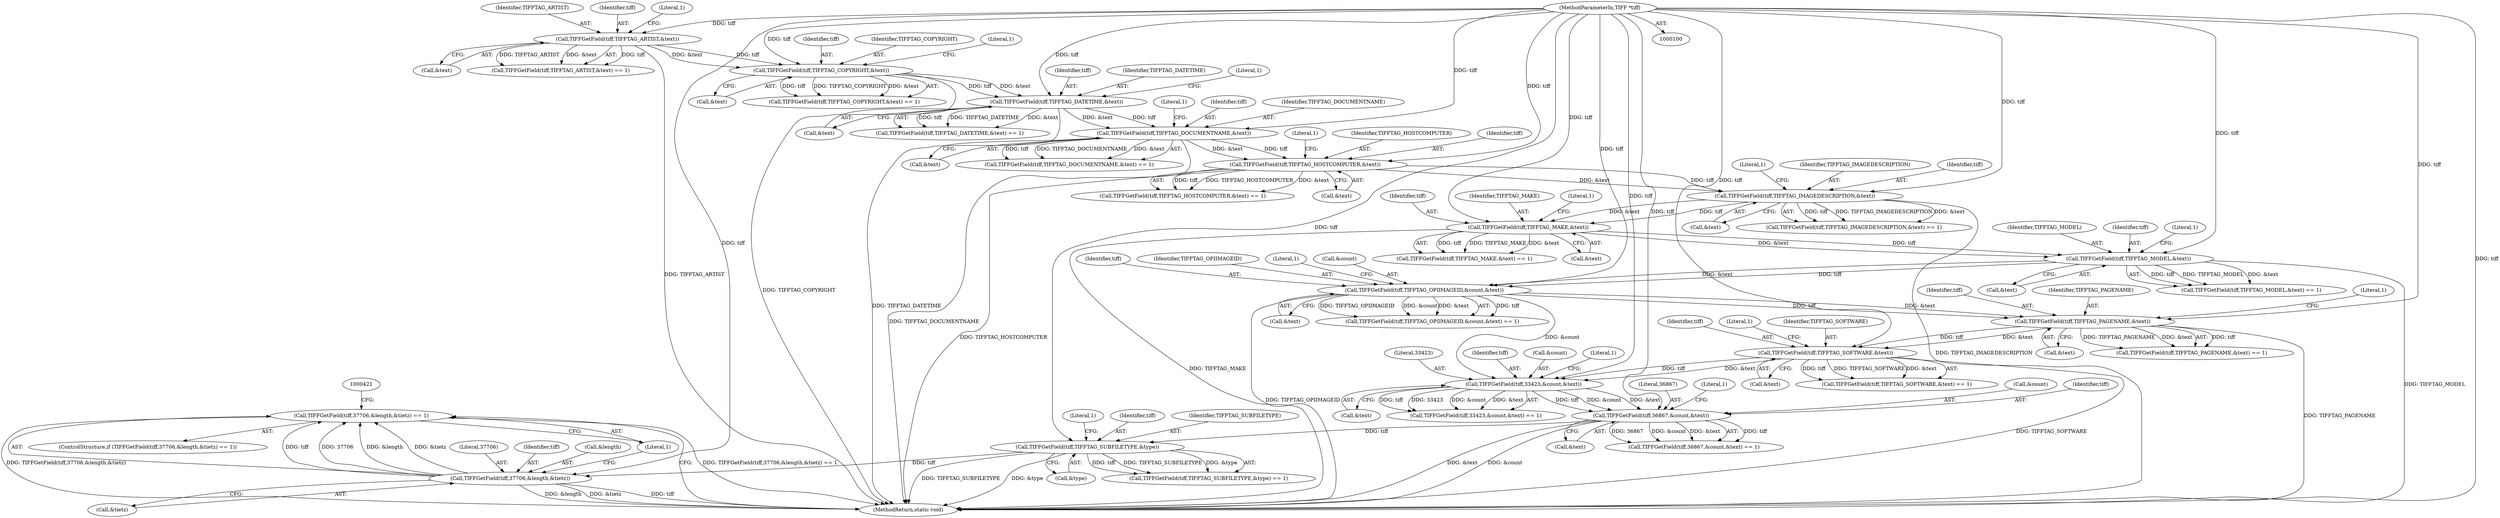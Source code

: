 digraph "1_ImageMagick_b61d35eaccc0a7ddeff8a1c3abfcd0a43ccf210b_0@del" {
"1000410" [label="(Call,TIFFGetField(tiff,37706,&length,&tietz) == 1)"];
"1000411" [label="(Call,TIFFGetField(tiff,37706,&length,&tietz))"];
"1000368" [label="(Call,TIFFGetField(tiff,TIFFTAG_SUBFILETYPE,&type))"];
"1000333" [label="(Call,TIFFGetField(tiff,36867,&count,&text))"];
"1000298" [label="(Call,TIFFGetField(tiff,33423,&count,&text))"];
"1000283" [label="(Call,TIFFGetField(tiff,TIFFTAG_SOFTWARE,&text))"];
"1000268" [label="(Call,TIFFGetField(tiff,TIFFTAG_PAGENAME,&text))"];
"1000233" [label="(Call,TIFFGetField(tiff,TIFFTAG_OPIIMAGEID,&count,&text))"];
"1000218" [label="(Call,TIFFGetField(tiff,TIFFTAG_MODEL,&text))"];
"1000203" [label="(Call,TIFFGetField(tiff,TIFFTAG_MAKE,&text))"];
"1000188" [label="(Call,TIFFGetField(tiff,TIFFTAG_IMAGEDESCRIPTION,&text))"];
"1000173" [label="(Call,TIFFGetField(tiff,TIFFTAG_HOSTCOMPUTER,&text))"];
"1000158" [label="(Call,TIFFGetField(tiff,TIFFTAG_DOCUMENTNAME,&text))"];
"1000143" [label="(Call,TIFFGetField(tiff,TIFFTAG_DATETIME,&text))"];
"1000128" [label="(Call,TIFFGetField(tiff,TIFFTAG_COPYRIGHT,&text))"];
"1000113" [label="(Call,TIFFGetField(tiff,TIFFTAG_ARTIST,&text))"];
"1000101" [label="(MethodParameterIn,TIFF *tiff)"];
"1000145" [label="(Identifier,TIFFTAG_DATETIME)"];
"1000193" [label="(Literal,1)"];
"1000284" [label="(Identifier,tiff)"];
"1000205" [label="(Identifier,TIFFTAG_MAKE)"];
"1000418" [label="(Literal,1)"];
"1000335" [label="(Literal,36867)"];
"1000340" [label="(Literal,1)"];
"1000299" [label="(Identifier,tiff)"];
"1000240" [label="(Literal,1)"];
"1000188" [label="(Call,TIFFGetField(tiff,TIFFTAG_IMAGEDESCRIPTION,&text))"];
"1000367" [label="(Call,TIFFGetField(tiff,TIFFTAG_SUBFILETYPE,&type) == 1)"];
"1000410" [label="(Call,TIFFGetField(tiff,37706,&length,&tietz) == 1)"];
"1000286" [label="(Call,&text)"];
"1000336" [label="(Call,&count)"];
"1000148" [label="(Literal,1)"];
"1000338" [label="(Call,&text)"];
"1000159" [label="(Identifier,tiff)"];
"1000146" [label="(Call,&text)"];
"1000267" [label="(Call,TIFFGetField(tiff,TIFFTAG_PAGENAME,&text) == 1)"];
"1000157" [label="(Call,TIFFGetField(tiff,TIFFTAG_DOCUMENTNAME,&text) == 1)"];
"1000158" [label="(Call,TIFFGetField(tiff,TIFFTAG_DOCUMENTNAME,&text))"];
"1000143" [label="(Call,TIFFGetField(tiff,TIFFTAG_DATETIME,&text))"];
"1000178" [label="(Literal,1)"];
"1000208" [label="(Literal,1)"];
"1000187" [label="(Call,TIFFGetField(tiff,TIFFTAG_IMAGEDESCRIPTION,&text) == 1)"];
"1000101" [label="(MethodParameterIn,TIFF *tiff)"];
"1000131" [label="(Call,&text)"];
"1000112" [label="(Call,TIFFGetField(tiff,TIFFTAG_ARTIST,&text) == 1)"];
"1000332" [label="(Call,TIFFGetField(tiff,36867,&count,&text) == 1)"];
"1000333" [label="(Call,TIFFGetField(tiff,36867,&count,&text))"];
"1000218" [label="(Call,TIFFGetField(tiff,TIFFTAG_MODEL,&text))"];
"1000298" [label="(Call,TIFFGetField(tiff,33423,&count,&text))"];
"1000160" [label="(Identifier,TIFFTAG_DOCUMENTNAME)"];
"1000301" [label="(Call,&count)"];
"1000297" [label="(Call,TIFFGetField(tiff,33423,&count,&text) == 1)"];
"1000334" [label="(Identifier,tiff)"];
"1000232" [label="(Call,TIFFGetField(tiff,TIFFTAG_OPIIMAGEID,&count,&text) == 1)"];
"1000116" [label="(Call,&text)"];
"1000236" [label="(Call,&count)"];
"1000142" [label="(Call,TIFFGetField(tiff,TIFFTAG_DATETIME,&text) == 1)"];
"1000269" [label="(Identifier,tiff)"];
"1000271" [label="(Call,&text)"];
"1000305" [label="(Literal,1)"];
"1000127" [label="(Call,TIFFGetField(tiff,TIFFTAG_COPYRIGHT,&text) == 1)"];
"1000206" [label="(Call,&text)"];
"1000409" [label="(ControlStructure,if (TIFFGetField(tiff,37706,&length,&tietz) == 1))"];
"1000220" [label="(Identifier,TIFFTAG_MODEL)"];
"1000234" [label="(Identifier,tiff)"];
"1000238" [label="(Call,&text)"];
"1000300" [label="(Literal,33423)"];
"1000173" [label="(Call,TIFFGetField(tiff,TIFFTAG_HOSTCOMPUTER,&text))"];
"1000204" [label="(Identifier,tiff)"];
"1000190" [label="(Identifier,TIFFTAG_IMAGEDESCRIPTION)"];
"1000115" [label="(Identifier,TIFFTAG_ARTIST)"];
"1000163" [label="(Literal,1)"];
"1000270" [label="(Identifier,TIFFTAG_PAGENAME)"];
"1000219" [label="(Identifier,tiff)"];
"1000130" [label="(Identifier,TIFFTAG_COPYRIGHT)"];
"1000268" [label="(Call,TIFFGetField(tiff,TIFFTAG_PAGENAME,&text))"];
"1000202" [label="(Call,TIFFGetField(tiff,TIFFTAG_MAKE,&text) == 1)"];
"1000223" [label="(Literal,1)"];
"1000191" [label="(Call,&text)"];
"1000288" [label="(Literal,1)"];
"1000175" [label="(Identifier,TIFFTAG_HOSTCOMPUTER)"];
"1000114" [label="(Identifier,tiff)"];
"1000303" [label="(Call,&text)"];
"1000413" [label="(Literal,37706)"];
"1000368" [label="(Call,TIFFGetField(tiff,TIFFTAG_SUBFILETYPE,&type))"];
"1000217" [label="(Call,TIFFGetField(tiff,TIFFTAG_MODEL,&text) == 1)"];
"1000412" [label="(Identifier,tiff)"];
"1000133" [label="(Literal,1)"];
"1000118" [label="(Literal,1)"];
"1000414" [label="(Call,&length)"];
"1000282" [label="(Call,TIFFGetField(tiff,TIFFTAG_SOFTWARE,&text) == 1)"];
"1000113" [label="(Call,TIFFGetField(tiff,TIFFTAG_ARTIST,&text))"];
"1000174" [label="(Identifier,tiff)"];
"1000233" [label="(Call,TIFFGetField(tiff,TIFFTAG_OPIIMAGEID,&count,&text))"];
"1000369" [label="(Identifier,tiff)"];
"1000176" [label="(Call,&text)"];
"1000235" [label="(Identifier,TIFFTAG_OPIIMAGEID)"];
"1000273" [label="(Literal,1)"];
"1000128" [label="(Call,TIFFGetField(tiff,TIFFTAG_COPYRIGHT,&text))"];
"1000129" [label="(Identifier,tiff)"];
"1000416" [label="(Call,&tietz)"];
"1000436" [label="(MethodReturn,static void)"];
"1000283" [label="(Call,TIFFGetField(tiff,TIFFTAG_SOFTWARE,&text))"];
"1000172" [label="(Call,TIFFGetField(tiff,TIFFTAG_HOSTCOMPUTER,&text) == 1)"];
"1000189" [label="(Identifier,tiff)"];
"1000144" [label="(Identifier,tiff)"];
"1000370" [label="(Identifier,TIFFTAG_SUBFILETYPE)"];
"1000161" [label="(Call,&text)"];
"1000373" [label="(Literal,1)"];
"1000203" [label="(Call,TIFFGetField(tiff,TIFFTAG_MAKE,&text))"];
"1000285" [label="(Identifier,TIFFTAG_SOFTWARE)"];
"1000371" [label="(Call,&type)"];
"1000411" [label="(Call,TIFFGetField(tiff,37706,&length,&tietz))"];
"1000221" [label="(Call,&text)"];
"1000410" -> "1000409"  [label="AST: "];
"1000410" -> "1000418"  [label="CFG: "];
"1000411" -> "1000410"  [label="AST: "];
"1000418" -> "1000410"  [label="AST: "];
"1000421" -> "1000410"  [label="CFG: "];
"1000436" -> "1000410"  [label="CFG: "];
"1000410" -> "1000436"  [label="DDG: TIFFGetField(tiff,37706,&length,&tietz)"];
"1000410" -> "1000436"  [label="DDG: TIFFGetField(tiff,37706,&length,&tietz) == 1"];
"1000411" -> "1000410"  [label="DDG: tiff"];
"1000411" -> "1000410"  [label="DDG: 37706"];
"1000411" -> "1000410"  [label="DDG: &length"];
"1000411" -> "1000410"  [label="DDG: &tietz"];
"1000411" -> "1000416"  [label="CFG: "];
"1000412" -> "1000411"  [label="AST: "];
"1000413" -> "1000411"  [label="AST: "];
"1000414" -> "1000411"  [label="AST: "];
"1000416" -> "1000411"  [label="AST: "];
"1000418" -> "1000411"  [label="CFG: "];
"1000411" -> "1000436"  [label="DDG: tiff"];
"1000411" -> "1000436"  [label="DDG: &length"];
"1000411" -> "1000436"  [label="DDG: &tietz"];
"1000368" -> "1000411"  [label="DDG: tiff"];
"1000101" -> "1000411"  [label="DDG: tiff"];
"1000368" -> "1000367"  [label="AST: "];
"1000368" -> "1000371"  [label="CFG: "];
"1000369" -> "1000368"  [label="AST: "];
"1000370" -> "1000368"  [label="AST: "];
"1000371" -> "1000368"  [label="AST: "];
"1000373" -> "1000368"  [label="CFG: "];
"1000368" -> "1000436"  [label="DDG: TIFFTAG_SUBFILETYPE"];
"1000368" -> "1000436"  [label="DDG: &type"];
"1000368" -> "1000367"  [label="DDG: tiff"];
"1000368" -> "1000367"  [label="DDG: TIFFTAG_SUBFILETYPE"];
"1000368" -> "1000367"  [label="DDG: &type"];
"1000333" -> "1000368"  [label="DDG: tiff"];
"1000101" -> "1000368"  [label="DDG: tiff"];
"1000333" -> "1000332"  [label="AST: "];
"1000333" -> "1000338"  [label="CFG: "];
"1000334" -> "1000333"  [label="AST: "];
"1000335" -> "1000333"  [label="AST: "];
"1000336" -> "1000333"  [label="AST: "];
"1000338" -> "1000333"  [label="AST: "];
"1000340" -> "1000333"  [label="CFG: "];
"1000333" -> "1000436"  [label="DDG: &count"];
"1000333" -> "1000436"  [label="DDG: &text"];
"1000333" -> "1000332"  [label="DDG: tiff"];
"1000333" -> "1000332"  [label="DDG: 36867"];
"1000333" -> "1000332"  [label="DDG: &count"];
"1000333" -> "1000332"  [label="DDG: &text"];
"1000298" -> "1000333"  [label="DDG: tiff"];
"1000298" -> "1000333"  [label="DDG: &count"];
"1000298" -> "1000333"  [label="DDG: &text"];
"1000101" -> "1000333"  [label="DDG: tiff"];
"1000298" -> "1000297"  [label="AST: "];
"1000298" -> "1000303"  [label="CFG: "];
"1000299" -> "1000298"  [label="AST: "];
"1000300" -> "1000298"  [label="AST: "];
"1000301" -> "1000298"  [label="AST: "];
"1000303" -> "1000298"  [label="AST: "];
"1000305" -> "1000298"  [label="CFG: "];
"1000298" -> "1000297"  [label="DDG: tiff"];
"1000298" -> "1000297"  [label="DDG: 33423"];
"1000298" -> "1000297"  [label="DDG: &count"];
"1000298" -> "1000297"  [label="DDG: &text"];
"1000283" -> "1000298"  [label="DDG: tiff"];
"1000283" -> "1000298"  [label="DDG: &text"];
"1000101" -> "1000298"  [label="DDG: tiff"];
"1000233" -> "1000298"  [label="DDG: &count"];
"1000283" -> "1000282"  [label="AST: "];
"1000283" -> "1000286"  [label="CFG: "];
"1000284" -> "1000283"  [label="AST: "];
"1000285" -> "1000283"  [label="AST: "];
"1000286" -> "1000283"  [label="AST: "];
"1000288" -> "1000283"  [label="CFG: "];
"1000283" -> "1000436"  [label="DDG: TIFFTAG_SOFTWARE"];
"1000283" -> "1000282"  [label="DDG: tiff"];
"1000283" -> "1000282"  [label="DDG: TIFFTAG_SOFTWARE"];
"1000283" -> "1000282"  [label="DDG: &text"];
"1000268" -> "1000283"  [label="DDG: tiff"];
"1000268" -> "1000283"  [label="DDG: &text"];
"1000101" -> "1000283"  [label="DDG: tiff"];
"1000268" -> "1000267"  [label="AST: "];
"1000268" -> "1000271"  [label="CFG: "];
"1000269" -> "1000268"  [label="AST: "];
"1000270" -> "1000268"  [label="AST: "];
"1000271" -> "1000268"  [label="AST: "];
"1000273" -> "1000268"  [label="CFG: "];
"1000268" -> "1000436"  [label="DDG: TIFFTAG_PAGENAME"];
"1000268" -> "1000267"  [label="DDG: tiff"];
"1000268" -> "1000267"  [label="DDG: TIFFTAG_PAGENAME"];
"1000268" -> "1000267"  [label="DDG: &text"];
"1000233" -> "1000268"  [label="DDG: tiff"];
"1000233" -> "1000268"  [label="DDG: &text"];
"1000101" -> "1000268"  [label="DDG: tiff"];
"1000233" -> "1000232"  [label="AST: "];
"1000233" -> "1000238"  [label="CFG: "];
"1000234" -> "1000233"  [label="AST: "];
"1000235" -> "1000233"  [label="AST: "];
"1000236" -> "1000233"  [label="AST: "];
"1000238" -> "1000233"  [label="AST: "];
"1000240" -> "1000233"  [label="CFG: "];
"1000233" -> "1000436"  [label="DDG: TIFFTAG_OPIIMAGEID"];
"1000233" -> "1000232"  [label="DDG: tiff"];
"1000233" -> "1000232"  [label="DDG: TIFFTAG_OPIIMAGEID"];
"1000233" -> "1000232"  [label="DDG: &count"];
"1000233" -> "1000232"  [label="DDG: &text"];
"1000218" -> "1000233"  [label="DDG: tiff"];
"1000218" -> "1000233"  [label="DDG: &text"];
"1000101" -> "1000233"  [label="DDG: tiff"];
"1000218" -> "1000217"  [label="AST: "];
"1000218" -> "1000221"  [label="CFG: "];
"1000219" -> "1000218"  [label="AST: "];
"1000220" -> "1000218"  [label="AST: "];
"1000221" -> "1000218"  [label="AST: "];
"1000223" -> "1000218"  [label="CFG: "];
"1000218" -> "1000436"  [label="DDG: TIFFTAG_MODEL"];
"1000218" -> "1000217"  [label="DDG: tiff"];
"1000218" -> "1000217"  [label="DDG: TIFFTAG_MODEL"];
"1000218" -> "1000217"  [label="DDG: &text"];
"1000203" -> "1000218"  [label="DDG: tiff"];
"1000203" -> "1000218"  [label="DDG: &text"];
"1000101" -> "1000218"  [label="DDG: tiff"];
"1000203" -> "1000202"  [label="AST: "];
"1000203" -> "1000206"  [label="CFG: "];
"1000204" -> "1000203"  [label="AST: "];
"1000205" -> "1000203"  [label="AST: "];
"1000206" -> "1000203"  [label="AST: "];
"1000208" -> "1000203"  [label="CFG: "];
"1000203" -> "1000436"  [label="DDG: TIFFTAG_MAKE"];
"1000203" -> "1000202"  [label="DDG: tiff"];
"1000203" -> "1000202"  [label="DDG: TIFFTAG_MAKE"];
"1000203" -> "1000202"  [label="DDG: &text"];
"1000188" -> "1000203"  [label="DDG: tiff"];
"1000188" -> "1000203"  [label="DDG: &text"];
"1000101" -> "1000203"  [label="DDG: tiff"];
"1000188" -> "1000187"  [label="AST: "];
"1000188" -> "1000191"  [label="CFG: "];
"1000189" -> "1000188"  [label="AST: "];
"1000190" -> "1000188"  [label="AST: "];
"1000191" -> "1000188"  [label="AST: "];
"1000193" -> "1000188"  [label="CFG: "];
"1000188" -> "1000436"  [label="DDG: TIFFTAG_IMAGEDESCRIPTION"];
"1000188" -> "1000187"  [label="DDG: tiff"];
"1000188" -> "1000187"  [label="DDG: TIFFTAG_IMAGEDESCRIPTION"];
"1000188" -> "1000187"  [label="DDG: &text"];
"1000173" -> "1000188"  [label="DDG: tiff"];
"1000173" -> "1000188"  [label="DDG: &text"];
"1000101" -> "1000188"  [label="DDG: tiff"];
"1000173" -> "1000172"  [label="AST: "];
"1000173" -> "1000176"  [label="CFG: "];
"1000174" -> "1000173"  [label="AST: "];
"1000175" -> "1000173"  [label="AST: "];
"1000176" -> "1000173"  [label="AST: "];
"1000178" -> "1000173"  [label="CFG: "];
"1000173" -> "1000436"  [label="DDG: TIFFTAG_HOSTCOMPUTER"];
"1000173" -> "1000172"  [label="DDG: tiff"];
"1000173" -> "1000172"  [label="DDG: TIFFTAG_HOSTCOMPUTER"];
"1000173" -> "1000172"  [label="DDG: &text"];
"1000158" -> "1000173"  [label="DDG: tiff"];
"1000158" -> "1000173"  [label="DDG: &text"];
"1000101" -> "1000173"  [label="DDG: tiff"];
"1000158" -> "1000157"  [label="AST: "];
"1000158" -> "1000161"  [label="CFG: "];
"1000159" -> "1000158"  [label="AST: "];
"1000160" -> "1000158"  [label="AST: "];
"1000161" -> "1000158"  [label="AST: "];
"1000163" -> "1000158"  [label="CFG: "];
"1000158" -> "1000436"  [label="DDG: TIFFTAG_DOCUMENTNAME"];
"1000158" -> "1000157"  [label="DDG: tiff"];
"1000158" -> "1000157"  [label="DDG: TIFFTAG_DOCUMENTNAME"];
"1000158" -> "1000157"  [label="DDG: &text"];
"1000143" -> "1000158"  [label="DDG: tiff"];
"1000143" -> "1000158"  [label="DDG: &text"];
"1000101" -> "1000158"  [label="DDG: tiff"];
"1000143" -> "1000142"  [label="AST: "];
"1000143" -> "1000146"  [label="CFG: "];
"1000144" -> "1000143"  [label="AST: "];
"1000145" -> "1000143"  [label="AST: "];
"1000146" -> "1000143"  [label="AST: "];
"1000148" -> "1000143"  [label="CFG: "];
"1000143" -> "1000436"  [label="DDG: TIFFTAG_DATETIME"];
"1000143" -> "1000142"  [label="DDG: tiff"];
"1000143" -> "1000142"  [label="DDG: TIFFTAG_DATETIME"];
"1000143" -> "1000142"  [label="DDG: &text"];
"1000128" -> "1000143"  [label="DDG: tiff"];
"1000128" -> "1000143"  [label="DDG: &text"];
"1000101" -> "1000143"  [label="DDG: tiff"];
"1000128" -> "1000127"  [label="AST: "];
"1000128" -> "1000131"  [label="CFG: "];
"1000129" -> "1000128"  [label="AST: "];
"1000130" -> "1000128"  [label="AST: "];
"1000131" -> "1000128"  [label="AST: "];
"1000133" -> "1000128"  [label="CFG: "];
"1000128" -> "1000436"  [label="DDG: TIFFTAG_COPYRIGHT"];
"1000128" -> "1000127"  [label="DDG: tiff"];
"1000128" -> "1000127"  [label="DDG: TIFFTAG_COPYRIGHT"];
"1000128" -> "1000127"  [label="DDG: &text"];
"1000113" -> "1000128"  [label="DDG: tiff"];
"1000113" -> "1000128"  [label="DDG: &text"];
"1000101" -> "1000128"  [label="DDG: tiff"];
"1000113" -> "1000112"  [label="AST: "];
"1000113" -> "1000116"  [label="CFG: "];
"1000114" -> "1000113"  [label="AST: "];
"1000115" -> "1000113"  [label="AST: "];
"1000116" -> "1000113"  [label="AST: "];
"1000118" -> "1000113"  [label="CFG: "];
"1000113" -> "1000436"  [label="DDG: TIFFTAG_ARTIST"];
"1000113" -> "1000112"  [label="DDG: tiff"];
"1000113" -> "1000112"  [label="DDG: TIFFTAG_ARTIST"];
"1000113" -> "1000112"  [label="DDG: &text"];
"1000101" -> "1000113"  [label="DDG: tiff"];
"1000101" -> "1000100"  [label="AST: "];
"1000101" -> "1000436"  [label="DDG: tiff"];
}
